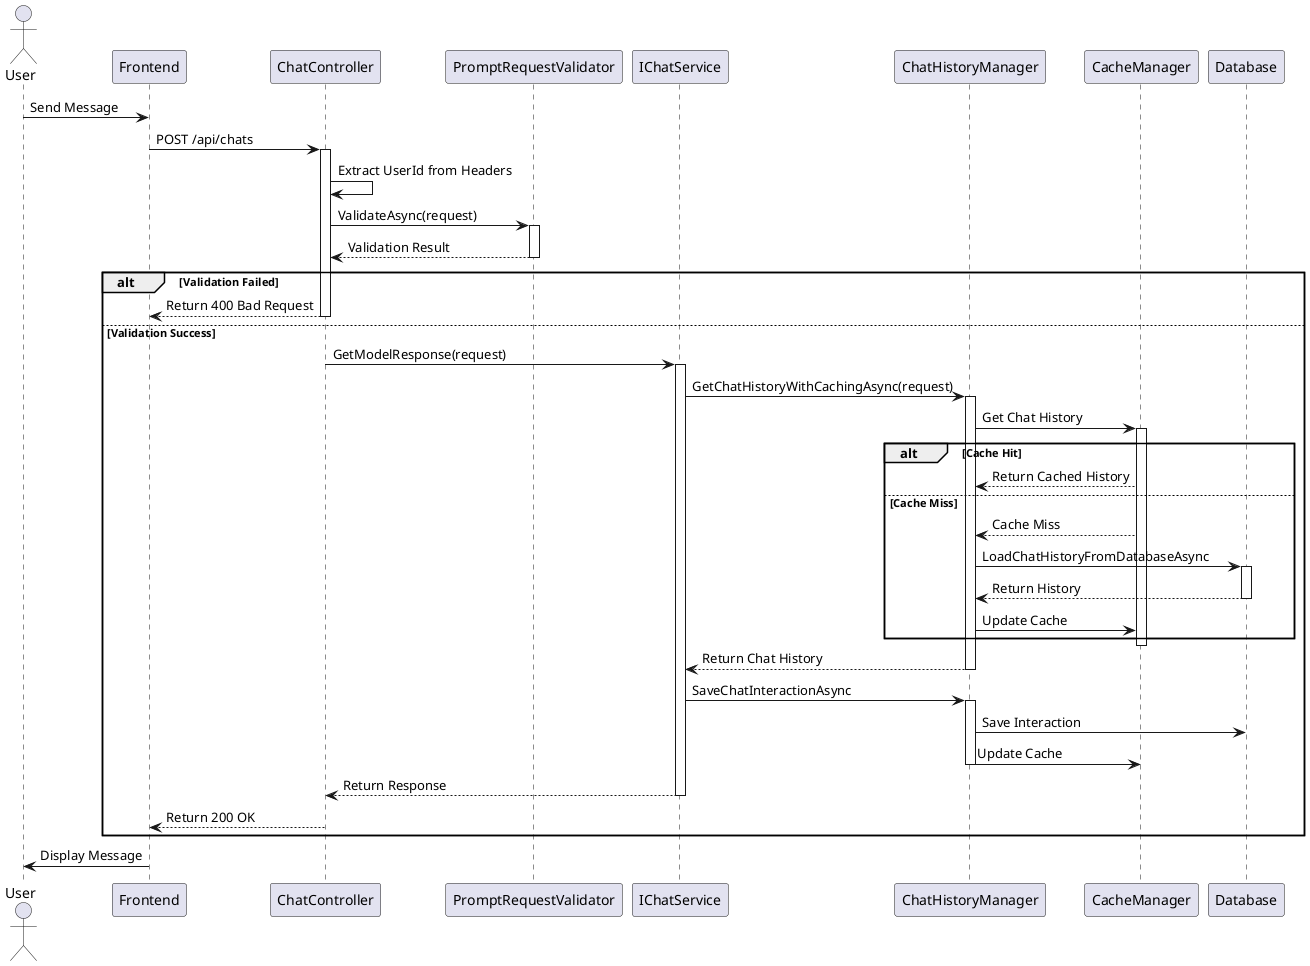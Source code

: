 @startuml Chat Flow Sequence Diagram

actor User
participant "Frontend" as FE
participant "ChatController" as CC
participant "PromptRequestValidator" as PRV
participant "IChatService" as ICS
participant "ChatHistoryManager" as HM
participant "CacheManager" as Cache
participant "Database" as DB

User -> FE: Send Message
FE -> CC: POST /api/chats
activate CC

CC -> CC: Extract UserId from Headers
CC -> PRV: ValidateAsync(request)
activate PRV
PRV --> CC: Validation Result
deactivate PRV

alt Validation Failed
    CC --> FE: Return 400 Bad Request
    deactivate CC
else Validation Success
    CC -> ICS: GetModelResponse(request)
    activate ICS
    
    ICS -> HM: GetChatHistoryWithCachingAsync(request)
    activate HM
    
    HM -> Cache: Get Chat History
    activate Cache
    alt Cache Hit
        Cache --> HM: Return Cached History
    else Cache Miss
        Cache --> HM: Cache Miss
        HM -> DB: LoadChatHistoryFromDatabaseAsync
        activate DB
        DB --> HM: Return History
        deactivate DB
        HM -> Cache: Update Cache
    end
    deactivate Cache
    
    HM --> ICS: Return Chat History
    deactivate HM
    
    ICS -> HM: SaveChatInteractionAsync
    activate HM
    HM -> DB: Save Interaction
    HM -> Cache: Update Cache
    deactivate HM
    
    ICS --> CC: Return Response
    deactivate ICS
    
    CC --> FE: Return 200 OK
    deactivate CC
end

FE -> User: Display Message

@enduml 